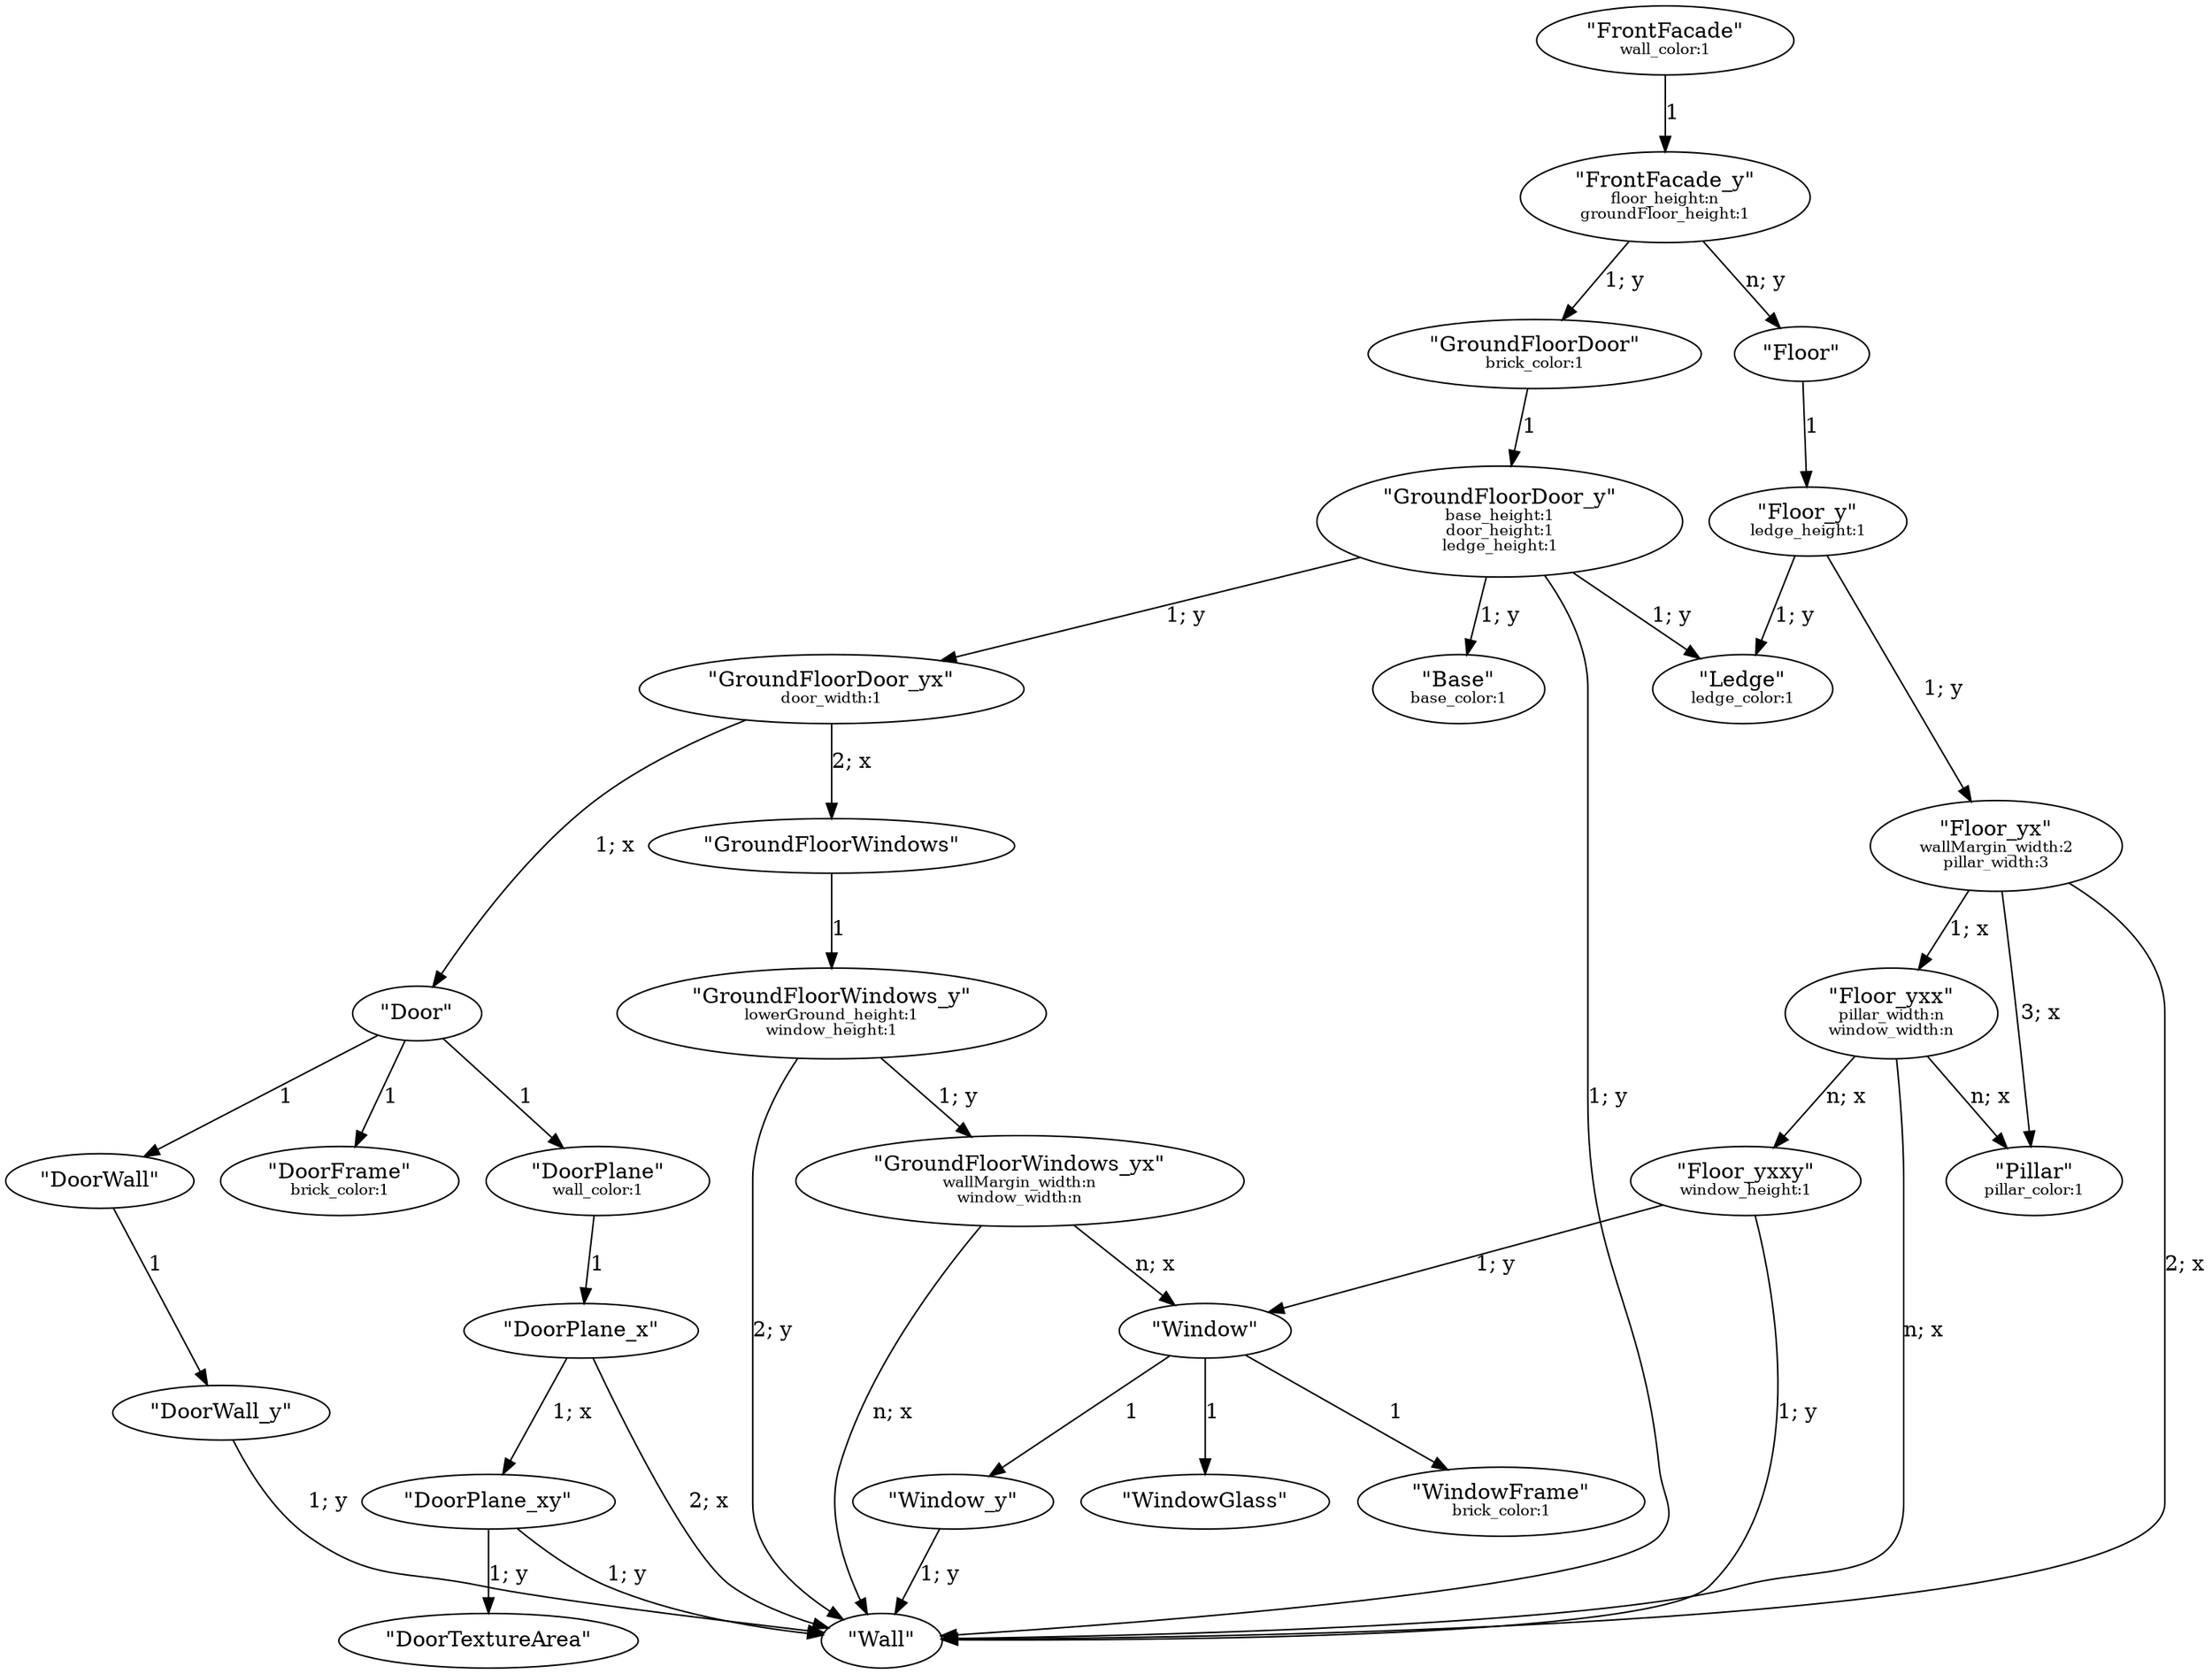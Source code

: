 digraph {
    DoorWall_y -> Wall[label=<1; y>]
    GroundFloorWindows_y -> Wall[label=<2; y>]
    GroundFloorWindows_y -> GroundFloorWindows_yx[label=<1; y>]
    GroundFloorWindows -> GroundFloorWindows_y[label=<1>]
    Floor -> Floor_y[label=<1>]
    FrontFacade_y -> GroundFloorDoor[label=<1; y>]
    FrontFacade_y -> Floor[label=<n; y>]
    Window_y -> Wall[label=<1; y>]
    DoorPlane -> DoorPlane_x[label=<1>]
    Door -> DoorWall[label=<1>]
    Door -> DoorFrame[label=<1>]
    Door -> DoorPlane[label=<1>]
    FrontFacade -> FrontFacade_y[label=<1>]
    Floor_y -> Ledge[label=<1; y>]
    Floor_y -> Floor_yx[label=<1; y>]
    GroundFloorDoor -> GroundFloorDoor_y[label=<1>]
    Floor_yxx -> Wall[label=<n; x>]
    Floor_yxx -> Pillar[label=<n; x>]
    Floor_yxx -> Floor_yxxy[label=<n; x>]
    GroundFloorDoor_yx -> Door[label=<1; x>]
    GroundFloorDoor_yx -> GroundFloorWindows[label=<2; x>]
    DoorWall -> DoorWall_y[label=<1>]
    GroundFloorWindows_yx -> Wall[label=<n; x>]
    GroundFloorWindows_yx -> Window[label=<n; x>]
    DoorPlane_x -> Wall[label=<2; x>]
    DoorPlane_x -> DoorPlane_xy[label=<1; x>]
    Floor_yxxy -> Wall[label=<1; y>]
    Floor_yxxy -> Window[label=<1; y>]
    Floor_yx -> Wall[label=<2; x>]
    Floor_yx -> Pillar[label=<3; x>]
    Floor_yx -> Floor_yxx[label=<1; x>]
    GroundFloorDoor_y -> Wall[label=<1; y>]
    GroundFloorDoor_y -> GroundFloorDoor_yx[label=<1; y>]
    GroundFloorDoor_y -> Base[label=<1; y>]
    GroundFloorDoor_y -> Ledge[label=<1; y>]
    Window -> WindowFrame[label=<1>]
    Window -> Window_y[label=<1>]
    Window -> WindowGlass[label=<1>]
    DoorPlane_xy -> Wall[label=<1; y>]
    DoorPlane_xy -> DoorTextureArea[label=<1; y>]
    DoorWall_y [label=<"DoorWall_y">]
    GroundFloorWindows_y [label=<"GroundFloorWindows_y"
<BR /><FONT POINT-SIZE="10">lowerGround_height:1</FONT>
<BR /><FONT POINT-SIZE="10">window_height:1</FONT>>]
    GroundFloorWindows [label=<"GroundFloorWindows">]
    Floor [label=<"Floor">]
    FrontFacade_y [label=<"FrontFacade_y"
<BR /><FONT POINT-SIZE="10">floor_height:n</FONT>
<BR /><FONT POINT-SIZE="10">groundFloor_height:1</FONT>>]
    Ledge [label=<"Ledge"
<BR /><FONT POINT-SIZE="10">ledge_color:1</FONT>>]
    Window_y [label=<"Window_y">]
    DoorPlane [label=<"DoorPlane"
<BR /><FONT POINT-SIZE="10">wall_color:1</FONT>>]
    Door [label=<"Door">]
    Base [label=<"Base"
<BR /><FONT POINT-SIZE="10">base_color:1</FONT>>]
    FrontFacade [label=<"FrontFacade"
<BR /><FONT POINT-SIZE="10">wall_color:1</FONT>>]
    Floor_y [label=<"Floor_y"
<BR /><FONT POINT-SIZE="10">ledge_height:1</FONT>>]
    GroundFloorDoor [label=<"GroundFloorDoor"
<BR /><FONT POINT-SIZE="10">brick_color:1</FONT>>]
    Floor_yxx [label=<"Floor_yxx"
<BR /><FONT POINT-SIZE="10">pillar_width:n</FONT>
<BR /><FONT POINT-SIZE="10">window_width:n</FONT>>]
    GroundFloorDoor_yx [label=<"GroundFloorDoor_yx"
<BR /><FONT POINT-SIZE="10">door_width:1</FONT>>]
    DoorWall [label=<"DoorWall">]
    DoorFrame [label=<"DoorFrame"
<BR /><FONT POINT-SIZE="10">brick_color:1</FONT>>]
    Pillar [label=<"Pillar"
<BR /><FONT POINT-SIZE="10">pillar_color:1</FONT>>]
    WindowGlass [label=<"WindowGlass">]
    WindowFrame [label=<"WindowFrame"
<BR /><FONT POINT-SIZE="10">brick_color:1</FONT>>]
    GroundFloorWindows_yx [label=<"GroundFloorWindows_yx"
<BR /><FONT POINT-SIZE="10">wallMargin_width:n</FONT>
<BR /><FONT POINT-SIZE="10">window_width:n</FONT>>]
    DoorPlane_x [label=<"DoorPlane_x">]
    Floor_yxxy [label=<"Floor_yxxy"
<BR /><FONT POINT-SIZE="10">window_height:1</FONT>>]
    Floor_yx [label=<"Floor_yx"
<BR /><FONT POINT-SIZE="10">wallMargin_width:2</FONT>
<BR /><FONT POINT-SIZE="10">pillar_width:3</FONT>>]
    GroundFloorDoor_y [label=<"GroundFloorDoor_y"
<BR /><FONT POINT-SIZE="10">base_height:1</FONT>
<BR /><FONT POINT-SIZE="10">door_height:1</FONT>
<BR /><FONT POINT-SIZE="10">ledge_height:1</FONT>>]
    Window [label=<"Window">]
    Wall [label=<"Wall">]
    DoorPlane_xy [label=<"DoorPlane_xy">]
    DoorTextureArea [label=<"DoorTextureArea">]
}